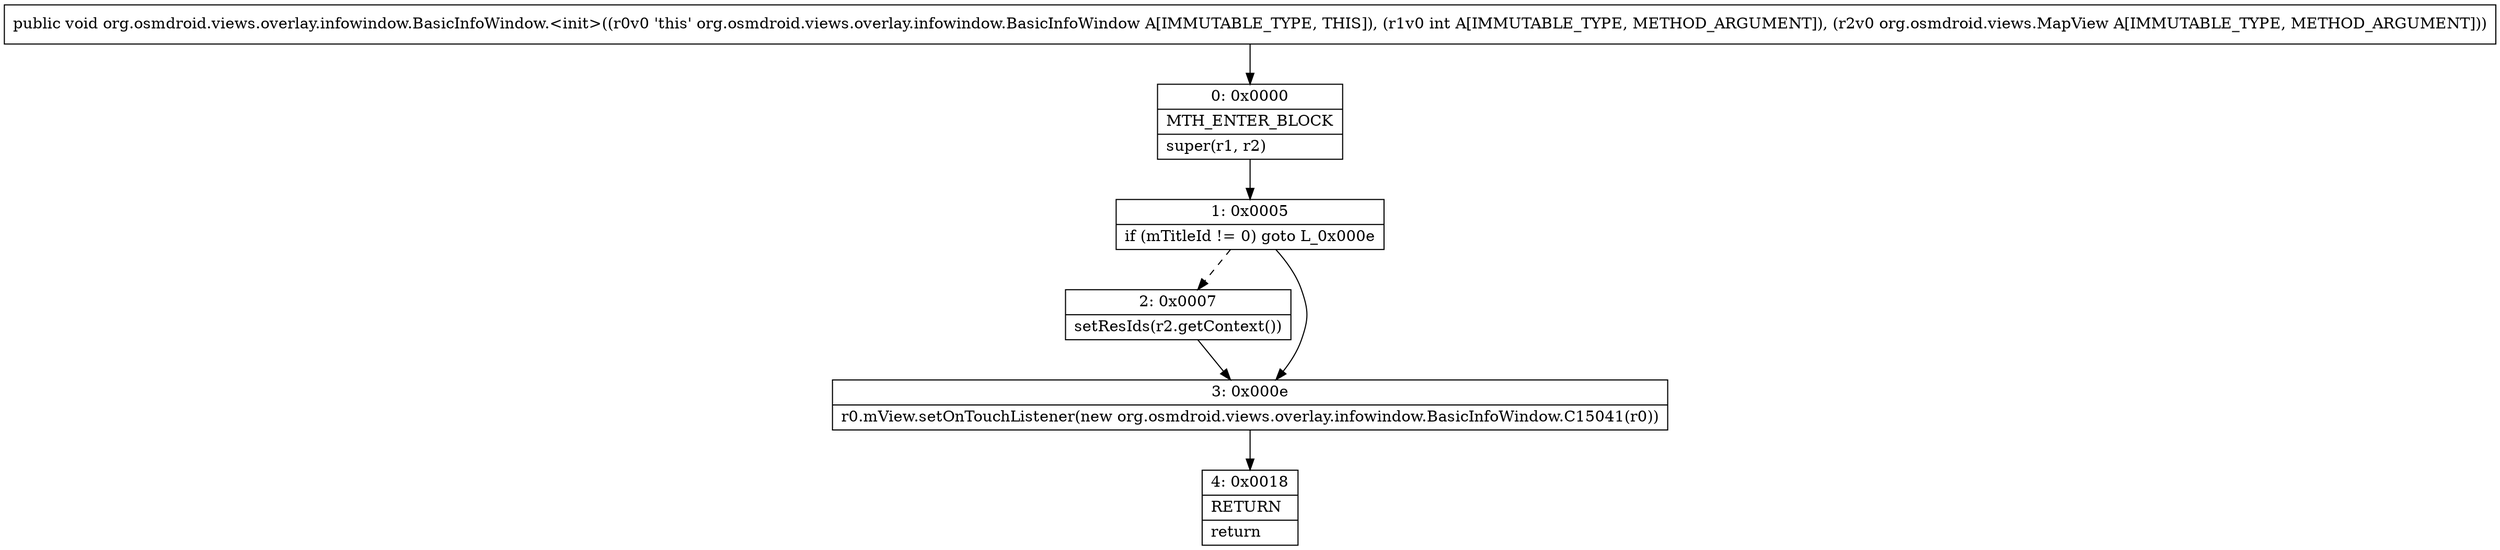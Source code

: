 digraph "CFG fororg.osmdroid.views.overlay.infowindow.BasicInfoWindow.\<init\>(ILorg\/osmdroid\/views\/MapView;)V" {
Node_0 [shape=record,label="{0\:\ 0x0000|MTH_ENTER_BLOCK\l|super(r1, r2)\l}"];
Node_1 [shape=record,label="{1\:\ 0x0005|if (mTitleId != 0) goto L_0x000e\l}"];
Node_2 [shape=record,label="{2\:\ 0x0007|setResIds(r2.getContext())\l}"];
Node_3 [shape=record,label="{3\:\ 0x000e|r0.mView.setOnTouchListener(new org.osmdroid.views.overlay.infowindow.BasicInfoWindow.C15041(r0))\l}"];
Node_4 [shape=record,label="{4\:\ 0x0018|RETURN\l|return\l}"];
MethodNode[shape=record,label="{public void org.osmdroid.views.overlay.infowindow.BasicInfoWindow.\<init\>((r0v0 'this' org.osmdroid.views.overlay.infowindow.BasicInfoWindow A[IMMUTABLE_TYPE, THIS]), (r1v0 int A[IMMUTABLE_TYPE, METHOD_ARGUMENT]), (r2v0 org.osmdroid.views.MapView A[IMMUTABLE_TYPE, METHOD_ARGUMENT])) }"];
MethodNode -> Node_0;
Node_0 -> Node_1;
Node_1 -> Node_2[style=dashed];
Node_1 -> Node_3;
Node_2 -> Node_3;
Node_3 -> Node_4;
}

